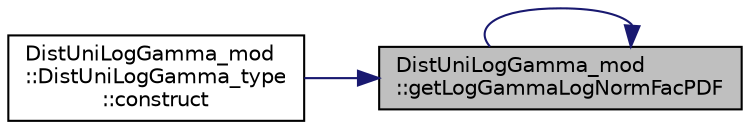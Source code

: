digraph "DistUniLogGamma_mod::getLogGammaLogNormFacPDF"
{
 // LATEX_PDF_SIZE
  edge [fontname="Helvetica",fontsize="10",labelfontname="Helvetica",labelfontsize="10"];
  node [fontname="Helvetica",fontsize="10",shape=record];
  rankdir="RL";
  Node1 [label="DistUniLogGamma_mod\l::getLogGammaLogNormFacPDF",height=0.2,width=0.4,color="black", fillcolor="grey75", style="filled", fontcolor="black",tooltip="Return the natural logarithm of the normalization factor of the Probability Density Function (PDF) of..."];
  Node1 -> Node2 [dir="back",color="midnightblue",fontsize="10",style="solid",fontname="Helvetica"];
  Node2 [label="DistUniLogGamma_mod\l::DistUniLogGamma_type\l::construct",height=0.2,width=0.4,color="black", fillcolor="white", style="filled",URL="$structDistUniLogGamma__mod_1_1DistUniLogGamma__type.html#a869589e0e75eaa9f04ab7051f8f5cdbe",tooltip="Set the DistUniLogGamma properties and return an object of type DistUniLogGamma_type containing the o..."];
  Node1 -> Node1 [dir="back",color="midnightblue",fontsize="10",style="solid",fontname="Helvetica"];
}
